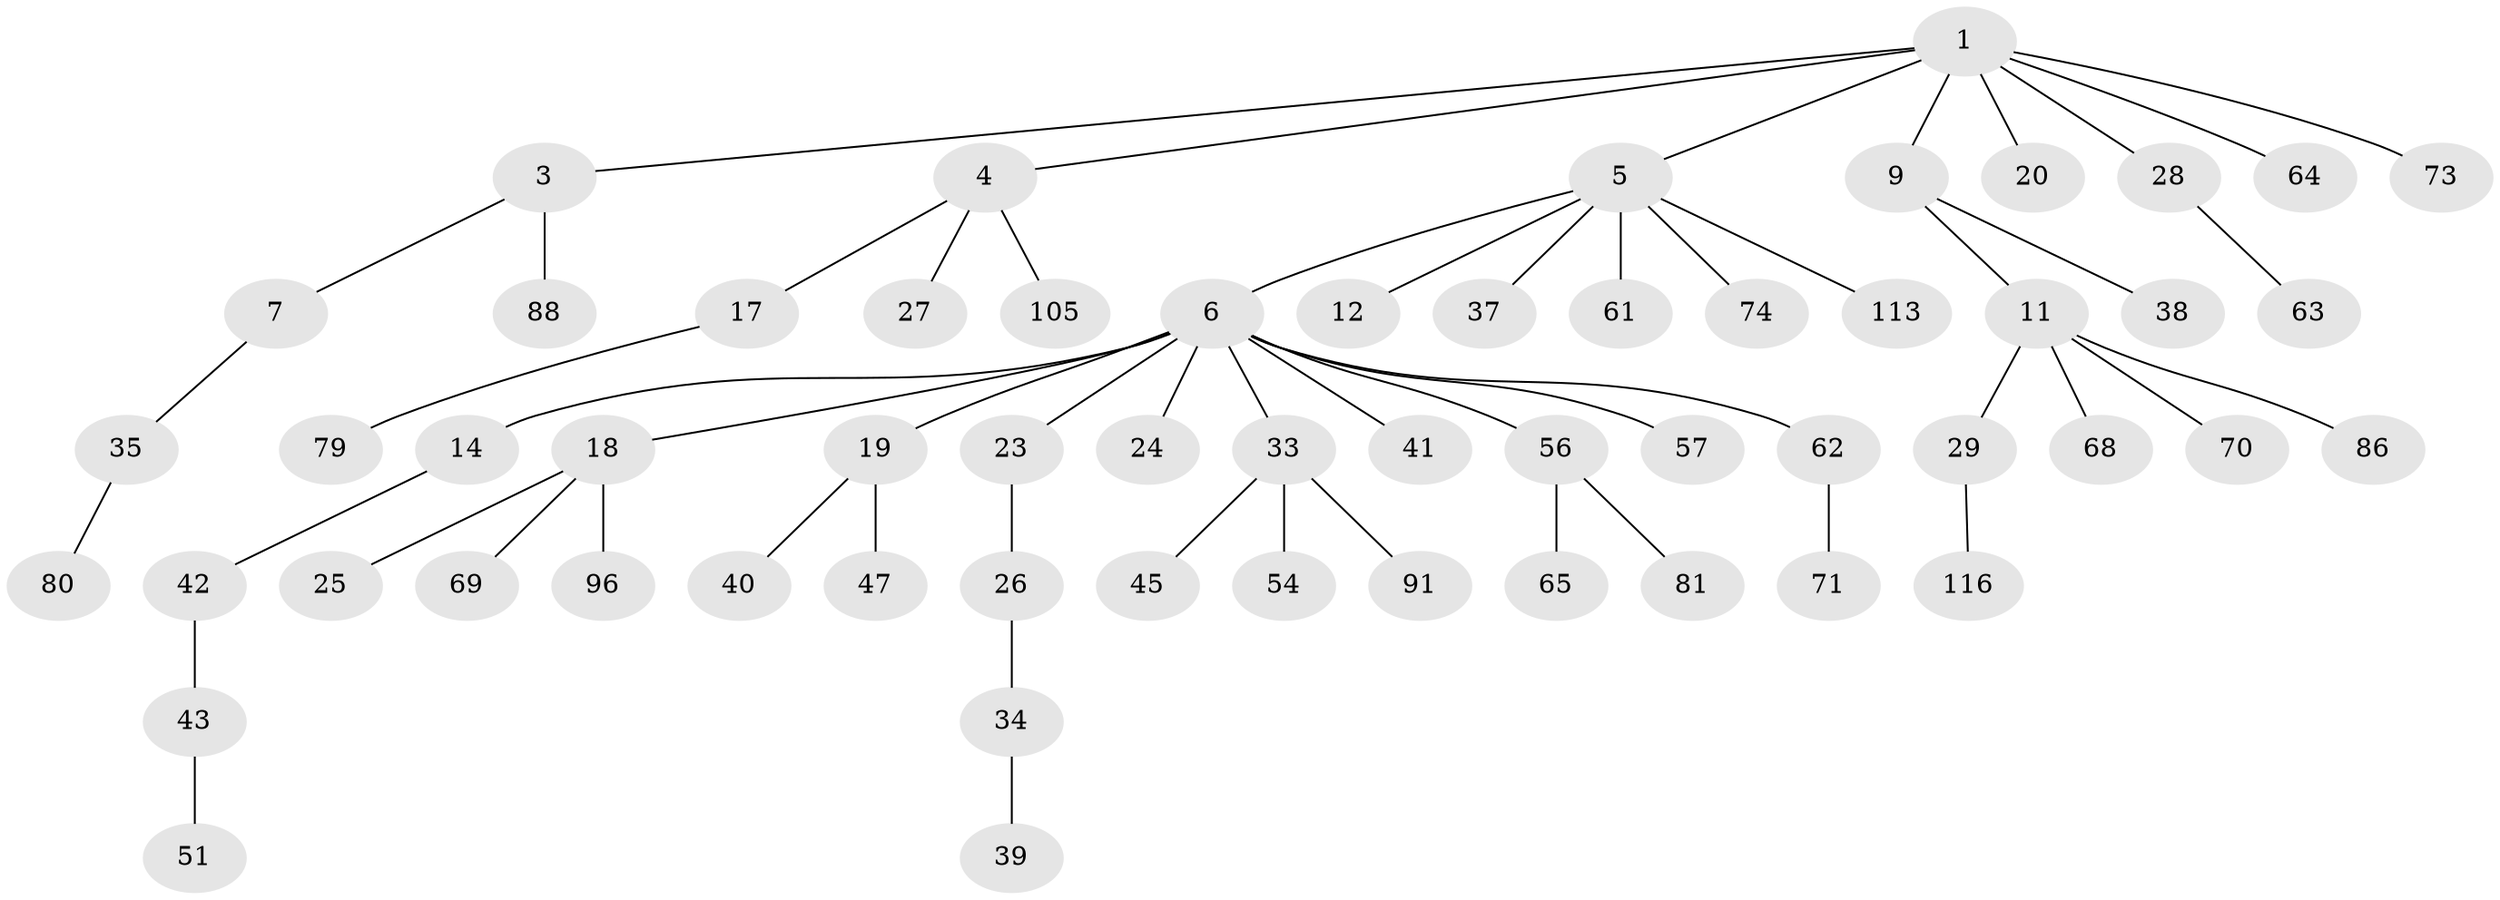 // original degree distribution, {5: 0.042735042735042736, 3: 0.1282051282051282, 9: 0.008547008547008548, 2: 0.2905982905982906, 7: 0.008547008547008548, 1: 0.47863247863247865, 4: 0.03418803418803419, 6: 0.008547008547008548}
// Generated by graph-tools (version 1.1) at 2025/15/03/09/25 04:15:25]
// undirected, 58 vertices, 57 edges
graph export_dot {
graph [start="1"]
  node [color=gray90,style=filled];
  1 [super="+2"];
  3 [super="+21"];
  4 [super="+58"];
  5 [super="+46+16+84+10"];
  6 [super="+8+13+104"];
  7;
  9;
  11;
  12;
  14;
  17 [super="+48+31"];
  18 [super="+78"];
  19 [super="+22+85"];
  20 [super="+59+99+107+89+66"];
  23;
  24;
  25;
  26;
  27 [super="+32"];
  28 [super="+77"];
  29 [super="+52+76+30"];
  33 [super="+44"];
  34 [super="+60"];
  35 [super="+36"];
  37 [super="+67"];
  38;
  39;
  40;
  41;
  42;
  43;
  45 [super="+95+93"];
  47 [super="+49+75"];
  51 [super="+55+115"];
  54;
  56;
  57;
  61 [super="+114"];
  62;
  63;
  64;
  65;
  68 [super="+117"];
  69 [super="+90"];
  70 [super="+83+92"];
  71;
  73;
  74;
  79;
  80;
  81;
  86;
  88 [super="+97"];
  91;
  96;
  105 [super="+109"];
  113;
  116;
  1 -- 3;
  1 -- 4;
  1 -- 28;
  1 -- 64;
  1 -- 20;
  1 -- 5;
  1 -- 73;
  1 -- 9;
  3 -- 7;
  3 -- 88;
  4 -- 17;
  4 -- 27;
  4 -- 105;
  5 -- 6;
  5 -- 12;
  5 -- 61;
  5 -- 74;
  5 -- 37;
  5 -- 113;
  6 -- 24;
  6 -- 33;
  6 -- 23;
  6 -- 56;
  6 -- 41;
  6 -- 14;
  6 -- 57;
  6 -- 62;
  6 -- 18;
  6 -- 19;
  7 -- 35;
  9 -- 11;
  9 -- 38;
  11 -- 29;
  11 -- 68;
  11 -- 70;
  11 -- 86;
  14 -- 42;
  17 -- 79;
  18 -- 25;
  18 -- 69;
  18 -- 96;
  19 -- 47;
  19 -- 40;
  23 -- 26;
  26 -- 34;
  28 -- 63;
  29 -- 116;
  33 -- 91;
  33 -- 45;
  33 -- 54;
  34 -- 39;
  35 -- 80;
  42 -- 43;
  43 -- 51;
  56 -- 65;
  56 -- 81;
  62 -- 71;
}
